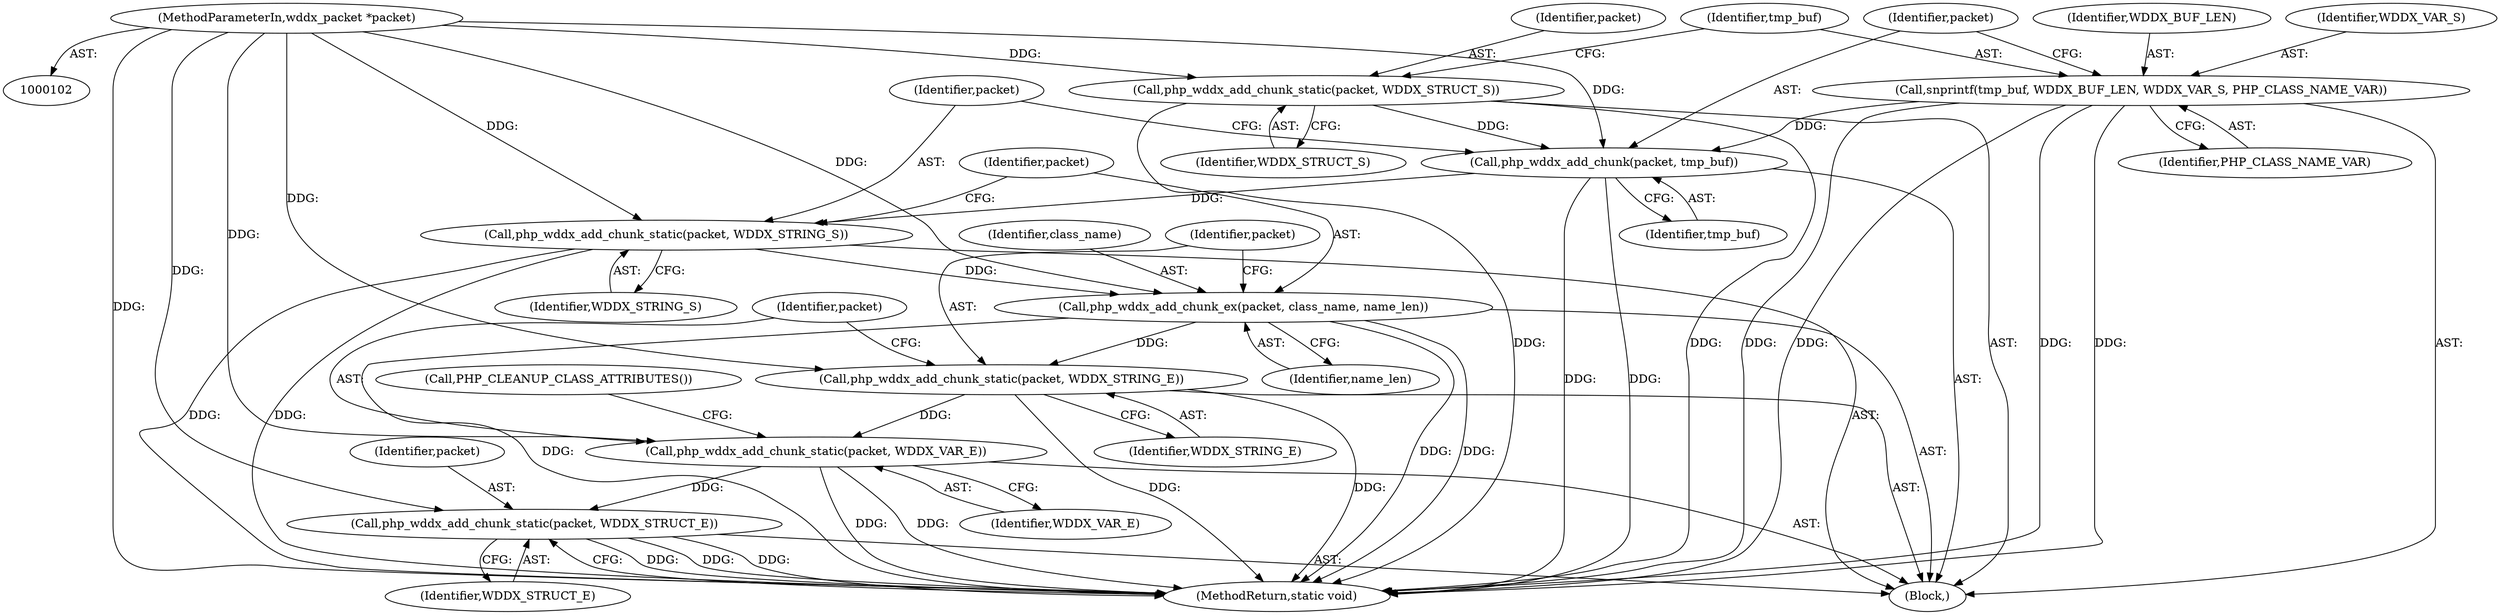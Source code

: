 digraph "0_php-src_6045de69c7dedcba3eadf7c4bba424b19c81d00d_1@pointer" {
"1000158" [label="(Call,php_wddx_add_chunk_static(packet, WDDX_VAR_E))"];
"1000155" [label="(Call,php_wddx_add_chunk_static(packet, WDDX_STRING_E))"];
"1000151" [label="(Call,php_wddx_add_chunk_ex(packet, class_name, name_len))"];
"1000148" [label="(Call,php_wddx_add_chunk_static(packet, WDDX_STRING_S))"];
"1000145" [label="(Call,php_wddx_add_chunk(packet, tmp_buf))"];
"1000137" [label="(Call,php_wddx_add_chunk_static(packet, WDDX_STRUCT_S))"];
"1000103" [label="(MethodParameterIn,wddx_packet *packet)"];
"1000140" [label="(Call,snprintf(tmp_buf, WDDX_BUF_LEN, WDDX_VAR_S, PHP_CLASS_NAME_VAR))"];
"1000203" [label="(Call,php_wddx_add_chunk_static(packet, WDDX_STRUCT_E))"];
"1000204" [label="(Identifier,packet)"];
"1000161" [label="(Call,PHP_CLEANUP_CLASS_ATTRIBUTES())"];
"1000138" [label="(Identifier,packet)"];
"1000160" [label="(Identifier,WDDX_VAR_E)"];
"1000159" [label="(Identifier,packet)"];
"1000149" [label="(Identifier,packet)"];
"1000155" [label="(Call,php_wddx_add_chunk_static(packet, WDDX_STRING_E))"];
"1000153" [label="(Identifier,class_name)"];
"1000203" [label="(Call,php_wddx_add_chunk_static(packet, WDDX_STRUCT_E))"];
"1000141" [label="(Identifier,tmp_buf)"];
"1000156" [label="(Identifier,packet)"];
"1000157" [label="(Identifier,WDDX_STRING_E)"];
"1000146" [label="(Identifier,packet)"];
"1000150" [label="(Identifier,WDDX_STRING_S)"];
"1000144" [label="(Identifier,PHP_CLASS_NAME_VAR)"];
"1000145" [label="(Call,php_wddx_add_chunk(packet, tmp_buf))"];
"1000158" [label="(Call,php_wddx_add_chunk_static(packet, WDDX_VAR_E))"];
"1000152" [label="(Identifier,packet)"];
"1000154" [label="(Identifier,name_len)"];
"1000205" [label="(Identifier,WDDX_STRUCT_E)"];
"1000151" [label="(Call,php_wddx_add_chunk_ex(packet, class_name, name_len))"];
"1000103" [label="(MethodParameterIn,wddx_packet *packet)"];
"1000148" [label="(Call,php_wddx_add_chunk_static(packet, WDDX_STRING_S))"];
"1000147" [label="(Identifier,tmp_buf)"];
"1000142" [label="(Identifier,WDDX_BUF_LEN)"];
"1000140" [label="(Call,snprintf(tmp_buf, WDDX_BUF_LEN, WDDX_VAR_S, PHP_CLASS_NAME_VAR))"];
"1000206" [label="(MethodReturn,static void)"];
"1000143" [label="(Identifier,WDDX_VAR_S)"];
"1000133" [label="(Block,)"];
"1000139" [label="(Identifier,WDDX_STRUCT_S)"];
"1000137" [label="(Call,php_wddx_add_chunk_static(packet, WDDX_STRUCT_S))"];
"1000158" -> "1000133"  [label="AST: "];
"1000158" -> "1000160"  [label="CFG: "];
"1000159" -> "1000158"  [label="AST: "];
"1000160" -> "1000158"  [label="AST: "];
"1000161" -> "1000158"  [label="CFG: "];
"1000158" -> "1000206"  [label="DDG: "];
"1000158" -> "1000206"  [label="DDG: "];
"1000155" -> "1000158"  [label="DDG: "];
"1000103" -> "1000158"  [label="DDG: "];
"1000158" -> "1000203"  [label="DDG: "];
"1000155" -> "1000133"  [label="AST: "];
"1000155" -> "1000157"  [label="CFG: "];
"1000156" -> "1000155"  [label="AST: "];
"1000157" -> "1000155"  [label="AST: "];
"1000159" -> "1000155"  [label="CFG: "];
"1000155" -> "1000206"  [label="DDG: "];
"1000155" -> "1000206"  [label="DDG: "];
"1000151" -> "1000155"  [label="DDG: "];
"1000103" -> "1000155"  [label="DDG: "];
"1000151" -> "1000133"  [label="AST: "];
"1000151" -> "1000154"  [label="CFG: "];
"1000152" -> "1000151"  [label="AST: "];
"1000153" -> "1000151"  [label="AST: "];
"1000154" -> "1000151"  [label="AST: "];
"1000156" -> "1000151"  [label="CFG: "];
"1000151" -> "1000206"  [label="DDG: "];
"1000151" -> "1000206"  [label="DDG: "];
"1000151" -> "1000206"  [label="DDG: "];
"1000148" -> "1000151"  [label="DDG: "];
"1000103" -> "1000151"  [label="DDG: "];
"1000148" -> "1000133"  [label="AST: "];
"1000148" -> "1000150"  [label="CFG: "];
"1000149" -> "1000148"  [label="AST: "];
"1000150" -> "1000148"  [label="AST: "];
"1000152" -> "1000148"  [label="CFG: "];
"1000148" -> "1000206"  [label="DDG: "];
"1000148" -> "1000206"  [label="DDG: "];
"1000145" -> "1000148"  [label="DDG: "];
"1000103" -> "1000148"  [label="DDG: "];
"1000145" -> "1000133"  [label="AST: "];
"1000145" -> "1000147"  [label="CFG: "];
"1000146" -> "1000145"  [label="AST: "];
"1000147" -> "1000145"  [label="AST: "];
"1000149" -> "1000145"  [label="CFG: "];
"1000145" -> "1000206"  [label="DDG: "];
"1000145" -> "1000206"  [label="DDG: "];
"1000137" -> "1000145"  [label="DDG: "];
"1000103" -> "1000145"  [label="DDG: "];
"1000140" -> "1000145"  [label="DDG: "];
"1000137" -> "1000133"  [label="AST: "];
"1000137" -> "1000139"  [label="CFG: "];
"1000138" -> "1000137"  [label="AST: "];
"1000139" -> "1000137"  [label="AST: "];
"1000141" -> "1000137"  [label="CFG: "];
"1000137" -> "1000206"  [label="DDG: "];
"1000137" -> "1000206"  [label="DDG: "];
"1000103" -> "1000137"  [label="DDG: "];
"1000103" -> "1000102"  [label="AST: "];
"1000103" -> "1000206"  [label="DDG: "];
"1000103" -> "1000203"  [label="DDG: "];
"1000140" -> "1000133"  [label="AST: "];
"1000140" -> "1000144"  [label="CFG: "];
"1000141" -> "1000140"  [label="AST: "];
"1000142" -> "1000140"  [label="AST: "];
"1000143" -> "1000140"  [label="AST: "];
"1000144" -> "1000140"  [label="AST: "];
"1000146" -> "1000140"  [label="CFG: "];
"1000140" -> "1000206"  [label="DDG: "];
"1000140" -> "1000206"  [label="DDG: "];
"1000140" -> "1000206"  [label="DDG: "];
"1000140" -> "1000206"  [label="DDG: "];
"1000203" -> "1000133"  [label="AST: "];
"1000203" -> "1000205"  [label="CFG: "];
"1000204" -> "1000203"  [label="AST: "];
"1000205" -> "1000203"  [label="AST: "];
"1000206" -> "1000203"  [label="CFG: "];
"1000203" -> "1000206"  [label="DDG: "];
"1000203" -> "1000206"  [label="DDG: "];
"1000203" -> "1000206"  [label="DDG: "];
}

